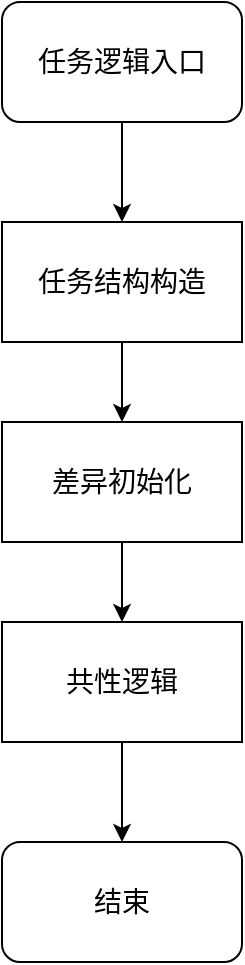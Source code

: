 <mxfile version="20.2.3" type="github">
  <diagram id="ca7FCz96mb77Rgv9Oxg2" name="第 1 页">
    <mxGraphModel dx="1094" dy="699" grid="1" gridSize="10" guides="1" tooltips="1" connect="1" arrows="1" fold="1" page="1" pageScale="1" pageWidth="827" pageHeight="1169" math="0" shadow="0">
      <root>
        <mxCell id="0" />
        <mxCell id="1" parent="0" />
        <mxCell id="QfI8yP7ecEmGW9KJSoAE-6" value="" style="edgeStyle=orthogonalEdgeStyle;rounded=0;orthogonalLoop=1;jettySize=auto;html=1;fontSize=14;" edge="1" parent="1" source="QfI8yP7ecEmGW9KJSoAE-1" target="QfI8yP7ecEmGW9KJSoAE-2">
          <mxGeometry relative="1" as="geometry" />
        </mxCell>
        <mxCell id="QfI8yP7ecEmGW9KJSoAE-1" value="任务逻辑入口" style="rounded=1;whiteSpace=wrap;html=1;fontSize=14;" vertex="1" parent="1">
          <mxGeometry x="354" y="120" width="120" height="60" as="geometry" />
        </mxCell>
        <mxCell id="QfI8yP7ecEmGW9KJSoAE-7" value="" style="edgeStyle=orthogonalEdgeStyle;rounded=0;orthogonalLoop=1;jettySize=auto;html=1;fontSize=14;" edge="1" parent="1" source="QfI8yP7ecEmGW9KJSoAE-2" target="QfI8yP7ecEmGW9KJSoAE-3">
          <mxGeometry relative="1" as="geometry" />
        </mxCell>
        <mxCell id="QfI8yP7ecEmGW9KJSoAE-2" value="任务结构构造" style="rounded=0;whiteSpace=wrap;html=1;fontSize=14;" vertex="1" parent="1">
          <mxGeometry x="354" y="230" width="120" height="60" as="geometry" />
        </mxCell>
        <mxCell id="QfI8yP7ecEmGW9KJSoAE-8" value="" style="edgeStyle=orthogonalEdgeStyle;rounded=0;orthogonalLoop=1;jettySize=auto;html=1;fontSize=14;" edge="1" parent="1" source="QfI8yP7ecEmGW9KJSoAE-3" target="QfI8yP7ecEmGW9KJSoAE-4">
          <mxGeometry relative="1" as="geometry" />
        </mxCell>
        <mxCell id="QfI8yP7ecEmGW9KJSoAE-3" value="差异初始化" style="rounded=0;whiteSpace=wrap;html=1;fontSize=14;" vertex="1" parent="1">
          <mxGeometry x="354" y="330" width="120" height="60" as="geometry" />
        </mxCell>
        <mxCell id="QfI8yP7ecEmGW9KJSoAE-9" value="" style="edgeStyle=orthogonalEdgeStyle;rounded=0;orthogonalLoop=1;jettySize=auto;html=1;fontSize=14;" edge="1" parent="1" source="QfI8yP7ecEmGW9KJSoAE-4" target="QfI8yP7ecEmGW9KJSoAE-5">
          <mxGeometry relative="1" as="geometry" />
        </mxCell>
        <mxCell id="QfI8yP7ecEmGW9KJSoAE-4" value="共性逻辑" style="rounded=0;whiteSpace=wrap;html=1;fontSize=14;" vertex="1" parent="1">
          <mxGeometry x="354" y="430" width="120" height="60" as="geometry" />
        </mxCell>
        <mxCell id="QfI8yP7ecEmGW9KJSoAE-5" value="结束" style="rounded=1;whiteSpace=wrap;html=1;fontSize=14;" vertex="1" parent="1">
          <mxGeometry x="354" y="540" width="120" height="60" as="geometry" />
        </mxCell>
      </root>
    </mxGraphModel>
  </diagram>
</mxfile>
